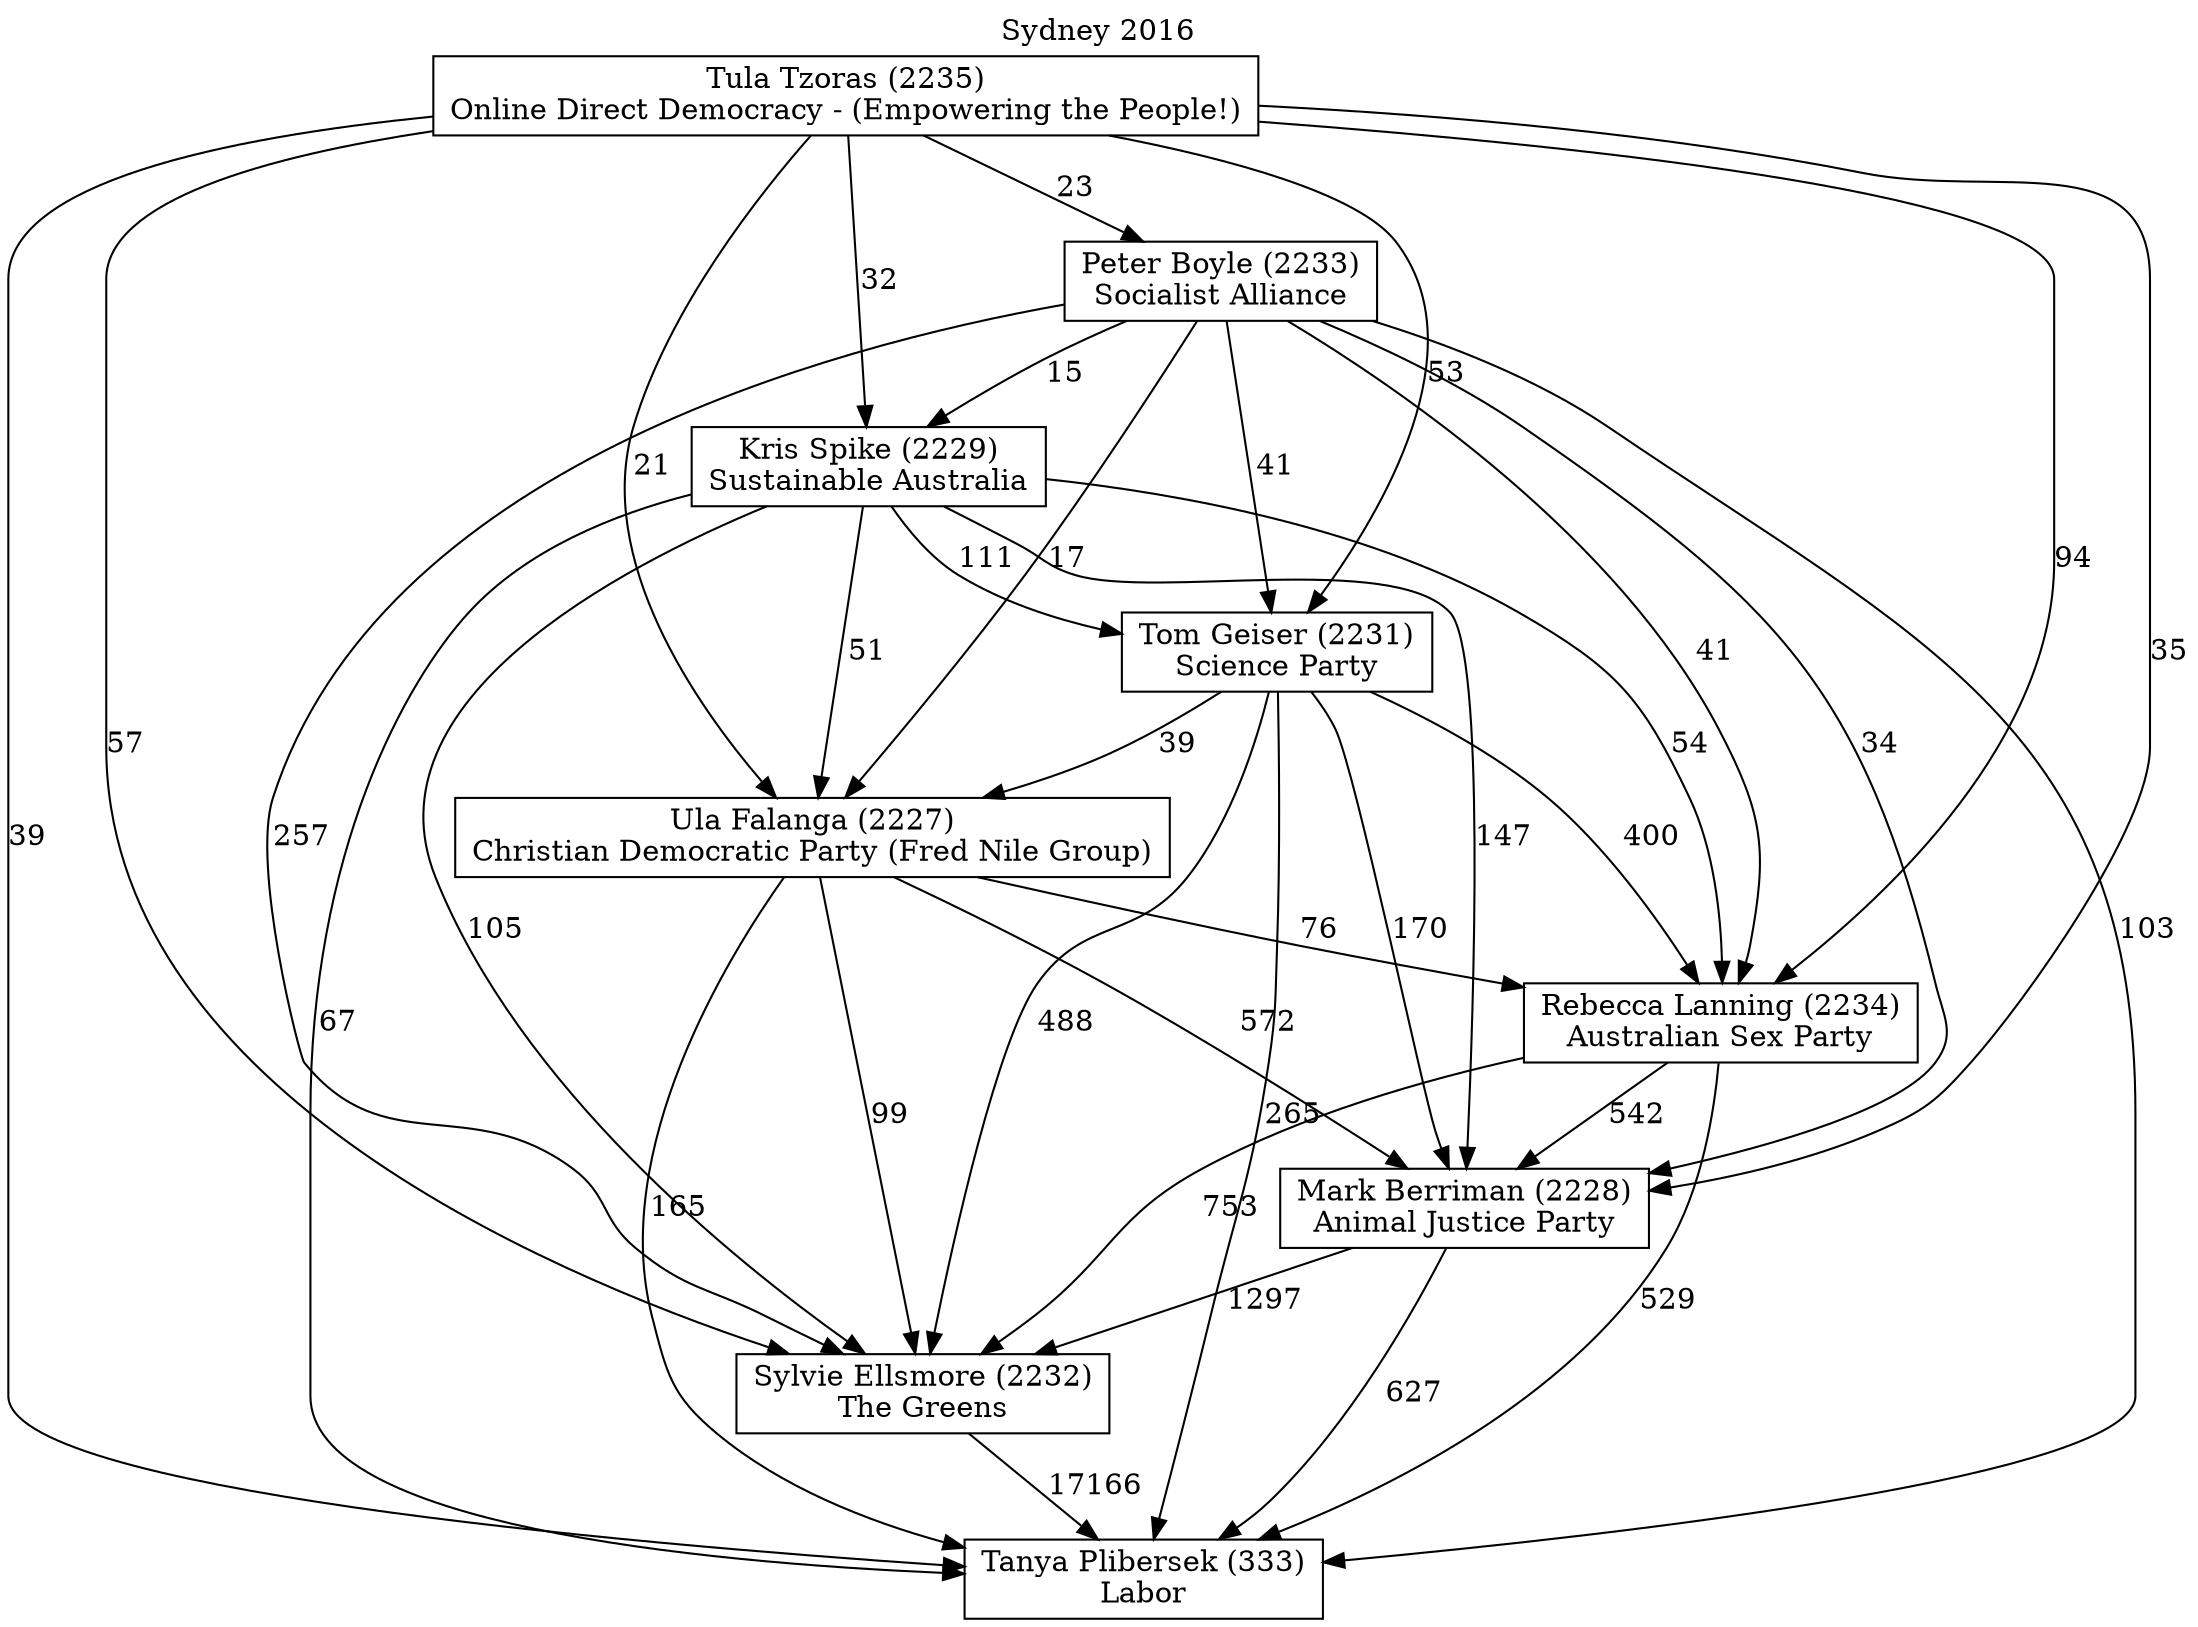 // House preference flow
digraph "Tanya Plibersek (333)_Sydney_2016" {
	graph [label="Sydney 2016" labelloc=t mclimit=10]
	node [shape=box]
	"Tula Tzoras (2235)" [label="Tula Tzoras (2235)
Online Direct Democracy - (Empowering the People!)"]
	"Sylvie Ellsmore (2232)" [label="Sylvie Ellsmore (2232)
The Greens"]
	"Tanya Plibersek (333)" [label="Tanya Plibersek (333)
Labor"]
	"Rebecca Lanning (2234)" [label="Rebecca Lanning (2234)
Australian Sex Party"]
	"Mark Berriman (2228)" [label="Mark Berriman (2228)
Animal Justice Party"]
	"Ula Falanga (2227)" [label="Ula Falanga (2227)
Christian Democratic Party (Fred Nile Group)"]
	"Peter Boyle (2233)" [label="Peter Boyle (2233)
Socialist Alliance"]
	"Kris Spike (2229)" [label="Kris Spike (2229)
Sustainable Australia"]
	"Tom Geiser (2231)" [label="Tom Geiser (2231)
Science Party"]
	"Tom Geiser (2231)" -> "Mark Berriman (2228)" [label=170]
	"Kris Spike (2229)" -> "Tanya Plibersek (333)" [label=67]
	"Peter Boyle (2233)" -> "Sylvie Ellsmore (2232)" [label=257]
	"Kris Spike (2229)" -> "Sylvie Ellsmore (2232)" [label=105]
	"Mark Berriman (2228)" -> "Sylvie Ellsmore (2232)" [label=1297]
	"Tom Geiser (2231)" -> "Tanya Plibersek (333)" [label=265]
	"Rebecca Lanning (2234)" -> "Tanya Plibersek (333)" [label=529]
	"Rebecca Lanning (2234)" -> "Sylvie Ellsmore (2232)" [label=753]
	"Tula Tzoras (2235)" -> "Peter Boyle (2233)" [label=23]
	"Tula Tzoras (2235)" -> "Tanya Plibersek (333)" [label=39]
	"Kris Spike (2229)" -> "Ula Falanga (2227)" [label=51]
	"Tula Tzoras (2235)" -> "Tom Geiser (2231)" [label=53]
	"Tula Tzoras (2235)" -> "Sylvie Ellsmore (2232)" [label=57]
	"Peter Boyle (2233)" -> "Ula Falanga (2227)" [label=17]
	"Tula Tzoras (2235)" -> "Kris Spike (2229)" [label=32]
	"Sylvie Ellsmore (2232)" -> "Tanya Plibersek (333)" [label=17166]
	"Ula Falanga (2227)" -> "Rebecca Lanning (2234)" [label=76]
	"Ula Falanga (2227)" -> "Tanya Plibersek (333)" [label=165]
	"Tom Geiser (2231)" -> "Sylvie Ellsmore (2232)" [label=488]
	"Tula Tzoras (2235)" -> "Rebecca Lanning (2234)" [label=94]
	"Tom Geiser (2231)" -> "Ula Falanga (2227)" [label=39]
	"Rebecca Lanning (2234)" -> "Mark Berriman (2228)" [label=542]
	"Kris Spike (2229)" -> "Rebecca Lanning (2234)" [label=54]
	"Mark Berriman (2228)" -> "Tanya Plibersek (333)" [label=627]
	"Peter Boyle (2233)" -> "Rebecca Lanning (2234)" [label=41]
	"Ula Falanga (2227)" -> "Mark Berriman (2228)" [label=572]
	"Peter Boyle (2233)" -> "Kris Spike (2229)" [label=15]
	"Tula Tzoras (2235)" -> "Mark Berriman (2228)" [label=35]
	"Peter Boyle (2233)" -> "Mark Berriman (2228)" [label=34]
	"Peter Boyle (2233)" -> "Tom Geiser (2231)" [label=41]
	"Kris Spike (2229)" -> "Tom Geiser (2231)" [label=111]
	"Peter Boyle (2233)" -> "Tanya Plibersek (333)" [label=103]
	"Tom Geiser (2231)" -> "Rebecca Lanning (2234)" [label=400]
	"Ula Falanga (2227)" -> "Sylvie Ellsmore (2232)" [label=99]
	"Tula Tzoras (2235)" -> "Ula Falanga (2227)" [label=21]
	"Kris Spike (2229)" -> "Mark Berriman (2228)" [label=147]
}
